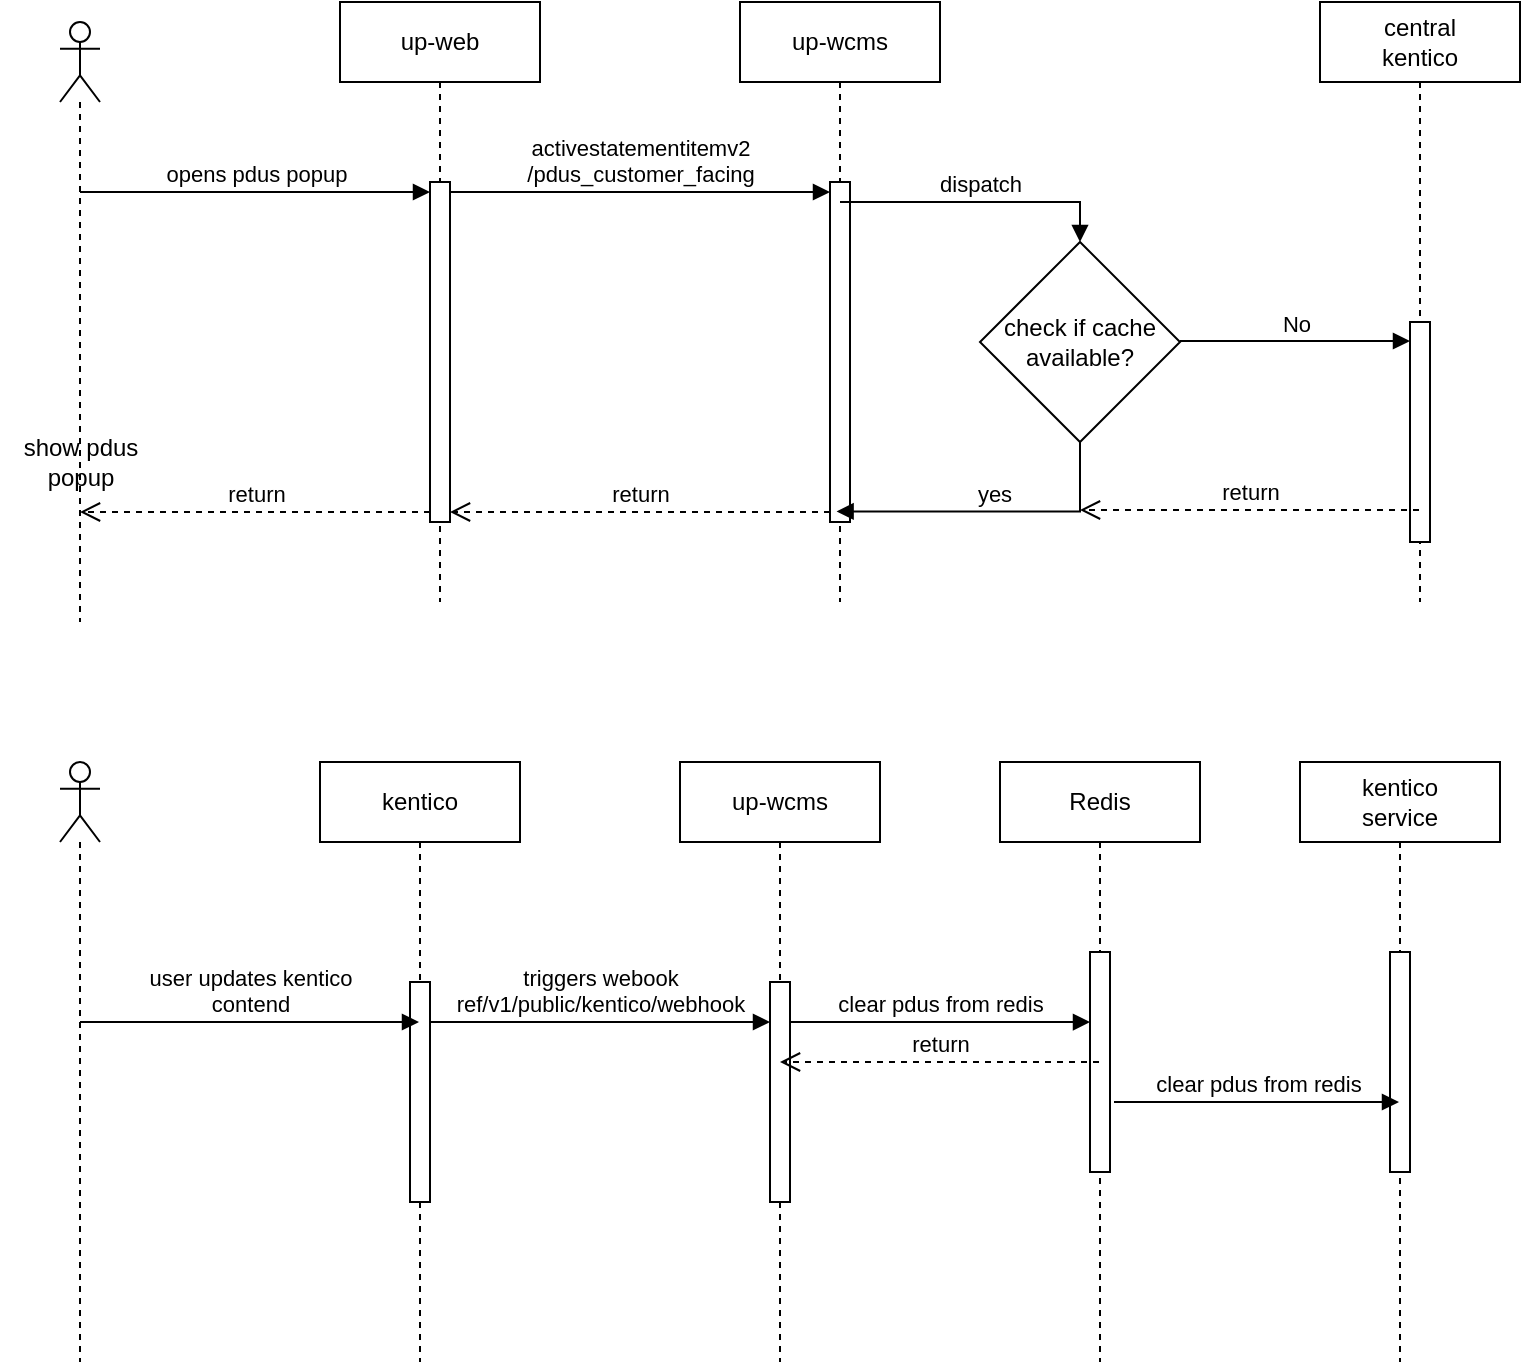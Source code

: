 <mxfile version="23.0.2" type="github">
  <diagram name="Page-1" id="2Uum57VG1BMZlhtj_e8K">
    <mxGraphModel dx="1183" dy="594" grid="1" gridSize="10" guides="1" tooltips="1" connect="1" arrows="1" fold="1" page="1" pageScale="1" pageWidth="850" pageHeight="1100" math="0" shadow="0">
      <root>
        <mxCell id="0" />
        <mxCell id="1" parent="0" />
        <mxCell id="XZTjb5_NkRjGm1Cqy_mO-1" value="" style="shape=umlLifeline;perimeter=lifelinePerimeter;whiteSpace=wrap;html=1;container=1;dropTarget=0;collapsible=0;recursiveResize=0;outlineConnect=0;portConstraint=eastwest;newEdgeStyle={&quot;curved&quot;:0,&quot;rounded&quot;:0};participant=umlActor;" vertex="1" parent="1">
          <mxGeometry x="70" y="110" width="20" height="300" as="geometry" />
        </mxCell>
        <mxCell id="XZTjb5_NkRjGm1Cqy_mO-2" value="up-web" style="shape=umlLifeline;perimeter=lifelinePerimeter;whiteSpace=wrap;html=1;container=1;dropTarget=0;collapsible=0;recursiveResize=0;outlineConnect=0;portConstraint=eastwest;newEdgeStyle={&quot;curved&quot;:0,&quot;rounded&quot;:0};" vertex="1" parent="1">
          <mxGeometry x="210" y="100" width="100" height="300" as="geometry" />
        </mxCell>
        <mxCell id="XZTjb5_NkRjGm1Cqy_mO-5" value="" style="html=1;points=[[0,0,0,0,5],[0,1,0,0,-5],[1,0,0,0,5],[1,1,0,0,-5]];perimeter=orthogonalPerimeter;outlineConnect=0;targetShapes=umlLifeline;portConstraint=eastwest;newEdgeStyle={&quot;curved&quot;:0,&quot;rounded&quot;:0};" vertex="1" parent="XZTjb5_NkRjGm1Cqy_mO-2">
          <mxGeometry x="45" y="90" width="10" height="170" as="geometry" />
        </mxCell>
        <mxCell id="XZTjb5_NkRjGm1Cqy_mO-3" value="up-wcms" style="shape=umlLifeline;perimeter=lifelinePerimeter;whiteSpace=wrap;html=1;container=1;dropTarget=0;collapsible=0;recursiveResize=0;outlineConnect=0;portConstraint=eastwest;newEdgeStyle={&quot;curved&quot;:0,&quot;rounded&quot;:0};" vertex="1" parent="1">
          <mxGeometry x="410" y="100" width="100" height="300" as="geometry" />
        </mxCell>
        <mxCell id="XZTjb5_NkRjGm1Cqy_mO-8" value="" style="html=1;points=[[0,0,0,0,5],[0,1,0,0,-5],[1,0,0,0,5],[1,1,0,0,-5]];perimeter=orthogonalPerimeter;outlineConnect=0;targetShapes=umlLifeline;portConstraint=eastwest;newEdgeStyle={&quot;curved&quot;:0,&quot;rounded&quot;:0};" vertex="1" parent="XZTjb5_NkRjGm1Cqy_mO-3">
          <mxGeometry x="45" y="90" width="10" height="170" as="geometry" />
        </mxCell>
        <mxCell id="XZTjb5_NkRjGm1Cqy_mO-4" value="central&lt;br&gt;kentico" style="shape=umlLifeline;perimeter=lifelinePerimeter;whiteSpace=wrap;html=1;container=1;dropTarget=0;collapsible=0;recursiveResize=0;outlineConnect=0;portConstraint=eastwest;newEdgeStyle={&quot;curved&quot;:0,&quot;rounded&quot;:0};" vertex="1" parent="1">
          <mxGeometry x="700" y="100" width="100" height="300" as="geometry" />
        </mxCell>
        <mxCell id="XZTjb5_NkRjGm1Cqy_mO-22" value="" style="html=1;points=[[0,0,0,0,5],[0,1,0,0,-5],[1,0,0,0,5],[1,1,0,0,-5]];perimeter=orthogonalPerimeter;outlineConnect=0;targetShapes=umlLifeline;portConstraint=eastwest;newEdgeStyle={&quot;curved&quot;:0,&quot;rounded&quot;:0};" vertex="1" parent="XZTjb5_NkRjGm1Cqy_mO-4">
          <mxGeometry x="45" y="160" width="10" height="110" as="geometry" />
        </mxCell>
        <mxCell id="XZTjb5_NkRjGm1Cqy_mO-6" value="opens pdus popup" style="html=1;verticalAlign=bottom;endArrow=block;curved=0;rounded=0;entryX=0;entryY=0;entryDx=0;entryDy=5;" edge="1" target="XZTjb5_NkRjGm1Cqy_mO-5" parent="1" source="XZTjb5_NkRjGm1Cqy_mO-1">
          <mxGeometry relative="1" as="geometry">
            <mxPoint x="190" y="195" as="sourcePoint" />
          </mxGeometry>
        </mxCell>
        <mxCell id="XZTjb5_NkRjGm1Cqy_mO-7" value="return" style="html=1;verticalAlign=bottom;endArrow=open;dashed=1;endSize=8;curved=0;rounded=0;exitX=0;exitY=1;exitDx=0;exitDy=-5;" edge="1" source="XZTjb5_NkRjGm1Cqy_mO-5" parent="1" target="XZTjb5_NkRjGm1Cqy_mO-1">
          <mxGeometry relative="1" as="geometry">
            <mxPoint x="190" y="265" as="targetPoint" />
          </mxGeometry>
        </mxCell>
        <mxCell id="XZTjb5_NkRjGm1Cqy_mO-9" value="activestatementitemv2&lt;br&gt;/pdus_customer_facing" style="html=1;verticalAlign=bottom;endArrow=block;curved=0;rounded=0;entryX=0;entryY=0;entryDx=0;entryDy=5;" edge="1" target="XZTjb5_NkRjGm1Cqy_mO-8" parent="1" source="XZTjb5_NkRjGm1Cqy_mO-5">
          <mxGeometry relative="1" as="geometry">
            <mxPoint x="385" y="195" as="sourcePoint" />
          </mxGeometry>
        </mxCell>
        <mxCell id="XZTjb5_NkRjGm1Cqy_mO-10" value="return" style="html=1;verticalAlign=bottom;endArrow=open;dashed=1;endSize=8;curved=0;rounded=0;exitX=0;exitY=1;exitDx=0;exitDy=-5;" edge="1" source="XZTjb5_NkRjGm1Cqy_mO-8" parent="1" target="XZTjb5_NkRjGm1Cqy_mO-5">
          <mxGeometry relative="1" as="geometry">
            <mxPoint x="385" y="265" as="targetPoint" />
          </mxGeometry>
        </mxCell>
        <mxCell id="XZTjb5_NkRjGm1Cqy_mO-11" value="check if cache available?" style="strokeWidth=1;html=1;shape=mxgraph.flowchart.decision;whiteSpace=wrap;" vertex="1" parent="1">
          <mxGeometry x="530" y="220" width="100" height="100" as="geometry" />
        </mxCell>
        <mxCell id="XZTjb5_NkRjGm1Cqy_mO-20" value="dispatch" style="html=1;verticalAlign=bottom;endArrow=block;rounded=0;entryX=0.5;entryY=0;entryDx=0;entryDy=0;entryPerimeter=0;edgeStyle=orthogonalEdgeStyle;" edge="1" parent="1" source="XZTjb5_NkRjGm1Cqy_mO-3" target="XZTjb5_NkRjGm1Cqy_mO-11">
          <mxGeometry width="80" relative="1" as="geometry">
            <mxPoint x="470" y="190" as="sourcePoint" />
            <mxPoint x="560" y="200" as="targetPoint" />
            <Array as="points">
              <mxPoint x="580" y="200" />
            </Array>
          </mxGeometry>
        </mxCell>
        <mxCell id="XZTjb5_NkRjGm1Cqy_mO-21" value="No" style="html=1;verticalAlign=bottom;endArrow=block;curved=0;rounded=0;exitX=1;exitY=0.495;exitDx=0;exitDy=0;exitPerimeter=0;" edge="1" parent="1" source="XZTjb5_NkRjGm1Cqy_mO-11" target="XZTjb5_NkRjGm1Cqy_mO-22">
          <mxGeometry width="80" relative="1" as="geometry">
            <mxPoint x="640" y="269.5" as="sourcePoint" />
            <mxPoint x="720" y="269.5" as="targetPoint" />
          </mxGeometry>
        </mxCell>
        <mxCell id="XZTjb5_NkRjGm1Cqy_mO-23" value="yes" style="html=1;verticalAlign=bottom;endArrow=block;rounded=0;exitX=0.5;exitY=1;exitDx=0;exitDy=0;exitPerimeter=0;entryX=0.483;entryY=0.849;entryDx=0;entryDy=0;entryPerimeter=0;edgeStyle=orthogonalEdgeStyle;" edge="1" parent="1" source="XZTjb5_NkRjGm1Cqy_mO-11" target="XZTjb5_NkRjGm1Cqy_mO-3">
          <mxGeometry width="80" relative="1" as="geometry">
            <mxPoint x="380" y="240" as="sourcePoint" />
            <mxPoint x="490" y="330" as="targetPoint" />
            <Array as="points">
              <mxPoint x="580" y="355" />
            </Array>
          </mxGeometry>
        </mxCell>
        <mxCell id="XZTjb5_NkRjGm1Cqy_mO-24" value="return" style="html=1;verticalAlign=bottom;endArrow=open;dashed=1;endSize=8;curved=0;rounded=0;" edge="1" parent="1">
          <mxGeometry relative="1" as="geometry">
            <mxPoint x="749.5" y="354" as="sourcePoint" />
            <mxPoint x="580" y="354" as="targetPoint" />
          </mxGeometry>
        </mxCell>
        <mxCell id="XZTjb5_NkRjGm1Cqy_mO-25" value="show pdus&lt;br&gt;popup" style="text;html=1;align=center;verticalAlign=middle;resizable=0;points=[];autosize=1;strokeColor=none;fillColor=none;" vertex="1" parent="1">
          <mxGeometry x="40" y="310" width="80" height="40" as="geometry" />
        </mxCell>
        <mxCell id="XZTjb5_NkRjGm1Cqy_mO-26" value="up-wcms" style="shape=umlLifeline;perimeter=lifelinePerimeter;whiteSpace=wrap;html=1;container=1;dropTarget=0;collapsible=0;recursiveResize=0;outlineConnect=0;portConstraint=eastwest;newEdgeStyle={&quot;curved&quot;:0,&quot;rounded&quot;:0};" vertex="1" parent="1">
          <mxGeometry x="380" y="480" width="100" height="300" as="geometry" />
        </mxCell>
        <mxCell id="XZTjb5_NkRjGm1Cqy_mO-32" value="" style="html=1;points=[[0,0,0,0,5],[0,1,0,0,-5],[1,0,0,0,5],[1,1,0,0,-5]];perimeter=orthogonalPerimeter;outlineConnect=0;targetShapes=umlLifeline;portConstraint=eastwest;newEdgeStyle={&quot;curved&quot;:0,&quot;rounded&quot;:0};" vertex="1" parent="XZTjb5_NkRjGm1Cqy_mO-26">
          <mxGeometry x="45" y="110" width="10" height="110" as="geometry" />
        </mxCell>
        <mxCell id="XZTjb5_NkRjGm1Cqy_mO-27" value="kentico&lt;br&gt;service" style="shape=umlLifeline;perimeter=lifelinePerimeter;whiteSpace=wrap;html=1;container=1;dropTarget=0;collapsible=0;recursiveResize=0;outlineConnect=0;portConstraint=eastwest;newEdgeStyle={&quot;curved&quot;:0,&quot;rounded&quot;:0};" vertex="1" parent="1">
          <mxGeometry x="690" y="480" width="100" height="300" as="geometry" />
        </mxCell>
        <mxCell id="XZTjb5_NkRjGm1Cqy_mO-28" value="" style="html=1;points=[[0,0,0,0,5],[0,1,0,0,-5],[1,0,0,0,5],[1,1,0,0,-5]];perimeter=orthogonalPerimeter;outlineConnect=0;targetShapes=umlLifeline;portConstraint=eastwest;newEdgeStyle={&quot;curved&quot;:0,&quot;rounded&quot;:0};" vertex="1" parent="XZTjb5_NkRjGm1Cqy_mO-27">
          <mxGeometry x="45" y="95" width="10" height="110" as="geometry" />
        </mxCell>
        <mxCell id="XZTjb5_NkRjGm1Cqy_mO-29" value="kentico&lt;br&gt;" style="shape=umlLifeline;perimeter=lifelinePerimeter;whiteSpace=wrap;html=1;container=1;dropTarget=0;collapsible=0;recursiveResize=0;outlineConnect=0;portConstraint=eastwest;newEdgeStyle={&quot;curved&quot;:0,&quot;rounded&quot;:0};" vertex="1" parent="1">
          <mxGeometry x="200" y="480" width="100" height="300" as="geometry" />
        </mxCell>
        <mxCell id="XZTjb5_NkRjGm1Cqy_mO-31" value="" style="html=1;points=[[0,0,0,0,5],[0,1,0,0,-5],[1,0,0,0,5],[1,1,0,0,-5]];perimeter=orthogonalPerimeter;outlineConnect=0;targetShapes=umlLifeline;portConstraint=eastwest;newEdgeStyle={&quot;curved&quot;:0,&quot;rounded&quot;:0};" vertex="1" parent="XZTjb5_NkRjGm1Cqy_mO-29">
          <mxGeometry x="45" y="110" width="10" height="110" as="geometry" />
        </mxCell>
        <mxCell id="XZTjb5_NkRjGm1Cqy_mO-30" value="" style="shape=umlLifeline;perimeter=lifelinePerimeter;whiteSpace=wrap;html=1;container=1;dropTarget=0;collapsible=0;recursiveResize=0;outlineConnect=0;portConstraint=eastwest;newEdgeStyle={&quot;curved&quot;:0,&quot;rounded&quot;:0};participant=umlActor;" vertex="1" parent="1">
          <mxGeometry x="70" y="480" width="20" height="300" as="geometry" />
        </mxCell>
        <mxCell id="XZTjb5_NkRjGm1Cqy_mO-33" value="user updates kentico&lt;br&gt;contend" style="html=1;verticalAlign=bottom;endArrow=block;curved=0;rounded=0;" edge="1" parent="1" target="XZTjb5_NkRjGm1Cqy_mO-29">
          <mxGeometry width="80" relative="1" as="geometry">
            <mxPoint x="80" y="610" as="sourcePoint" />
            <mxPoint x="160" y="610" as="targetPoint" />
          </mxGeometry>
        </mxCell>
        <mxCell id="XZTjb5_NkRjGm1Cqy_mO-34" value="triggers webook&lt;br&gt;ref/v1/public/kentico/webhook" style="html=1;verticalAlign=bottom;endArrow=block;curved=0;rounded=0;" edge="1" parent="1" target="XZTjb5_NkRjGm1Cqy_mO-32">
          <mxGeometry width="80" relative="1" as="geometry">
            <mxPoint x="255" y="610" as="sourcePoint" />
            <mxPoint x="425" y="610" as="targetPoint" />
          </mxGeometry>
        </mxCell>
        <mxCell id="XZTjb5_NkRjGm1Cqy_mO-35" value="clear pdus from redis" style="html=1;verticalAlign=bottom;endArrow=block;curved=0;rounded=0;" edge="1" parent="1" target="XZTjb5_NkRjGm1Cqy_mO-37">
          <mxGeometry width="80" relative="1" as="geometry">
            <mxPoint x="435" y="610.02" as="sourcePoint" />
            <mxPoint x="570" y="610" as="targetPoint" />
          </mxGeometry>
        </mxCell>
        <mxCell id="XZTjb5_NkRjGm1Cqy_mO-36" value="Redis" style="shape=umlLifeline;perimeter=lifelinePerimeter;whiteSpace=wrap;html=1;container=1;dropTarget=0;collapsible=0;recursiveResize=0;outlineConnect=0;portConstraint=eastwest;newEdgeStyle={&quot;curved&quot;:0,&quot;rounded&quot;:0};" vertex="1" parent="1">
          <mxGeometry x="540" y="480" width="100" height="300" as="geometry" />
        </mxCell>
        <mxCell id="XZTjb5_NkRjGm1Cqy_mO-37" value="" style="html=1;points=[[0,0,0,0,5],[0,1,0,0,-5],[1,0,0,0,5],[1,1,0,0,-5]];perimeter=orthogonalPerimeter;outlineConnect=0;targetShapes=umlLifeline;portConstraint=eastwest;newEdgeStyle={&quot;curved&quot;:0,&quot;rounded&quot;:0};" vertex="1" parent="XZTjb5_NkRjGm1Cqy_mO-36">
          <mxGeometry x="45" y="95" width="10" height="110" as="geometry" />
        </mxCell>
        <mxCell id="XZTjb5_NkRjGm1Cqy_mO-38" value="clear pdus from redis" style="html=1;verticalAlign=bottom;endArrow=block;curved=0;rounded=0;exitX=1.2;exitY=0.301;exitDx=0;exitDy=0;exitPerimeter=0;" edge="1" parent="1">
          <mxGeometry width="80" relative="1" as="geometry">
            <mxPoint x="597" y="650.0" as="sourcePoint" />
            <mxPoint x="739.5" y="650.0" as="targetPoint" />
          </mxGeometry>
        </mxCell>
        <mxCell id="XZTjb5_NkRjGm1Cqy_mO-39" value="return" style="html=1;verticalAlign=bottom;endArrow=open;dashed=1;endSize=8;curved=0;rounded=0;" edge="1" parent="1" source="XZTjb5_NkRjGm1Cqy_mO-36" target="XZTjb5_NkRjGm1Cqy_mO-26">
          <mxGeometry relative="1" as="geometry">
            <mxPoint x="440" y="650" as="targetPoint" />
            <mxPoint x="630" y="650" as="sourcePoint" />
          </mxGeometry>
        </mxCell>
      </root>
    </mxGraphModel>
  </diagram>
</mxfile>
